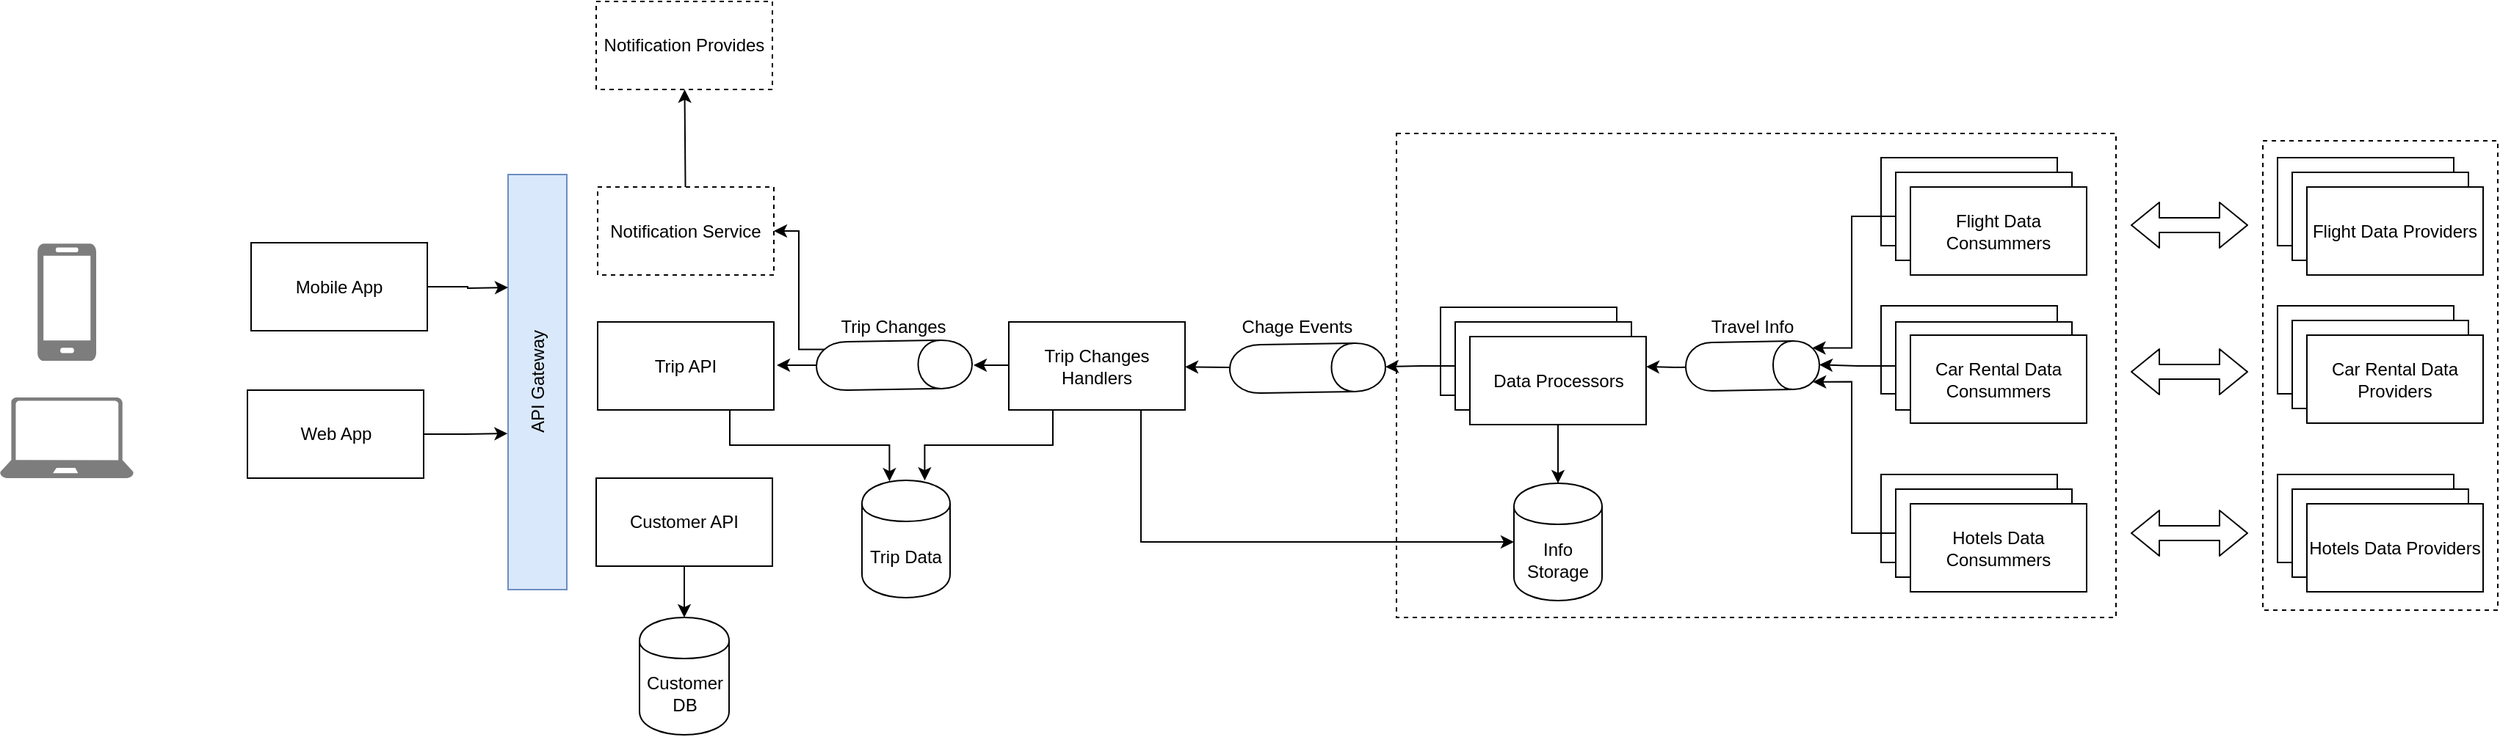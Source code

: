 <mxfile pages="1" version="11.2.4" type="github"><diagram id="xNXH8w6hd6gxe_-yVW4Q" name="Page-1"><mxGraphModel dx="1127" dy="653" grid="1" gridSize="10" guides="1" tooltips="1" connect="1" arrows="1" fold="1" page="1" pageScale="1" pageWidth="850" pageHeight="1100" math="0" shadow="0"><root><mxCell id="0"/><mxCell id="1" parent="0"/><mxCell id="ifQ66hsuGqBcpVfuYwg4-45" value="" style="endArrow=classic;html=1;" edge="1" parent="1"><mxGeometry width="50" height="50" relative="1" as="geometry"><mxPoint x="598" y="358" as="sourcePoint"/><mxPoint x="558" y="358" as="targetPoint"/></mxGeometry></mxCell><mxCell id="ifQ66hsuGqBcpVfuYwg4-43" value="" style="endArrow=classic;html=1;" edge="1" parent="1"><mxGeometry width="50" height="50" relative="1" as="geometry"><mxPoint x="722" y="358" as="sourcePoint"/><mxPoint x="692" y="358" as="targetPoint"/></mxGeometry></mxCell><mxCell id="ifQ66hsuGqBcpVfuYwg4-25" value="nd" style="rounded=0;whiteSpace=wrap;html=1;dashed=1;" vertex="1" parent="1"><mxGeometry x="980" y="200" width="490" height="330" as="geometry"/></mxCell><mxCell id="ifQ66hsuGqBcpVfuYwg4-24" value="" style="rounded=0;whiteSpace=wrap;html=1;dashed=1;" vertex="1" parent="1"><mxGeometry x="1570" y="205" width="160" height="320" as="geometry"/></mxCell><mxCell id="ifQ66hsuGqBcpVfuYwg4-38" style="edgeStyle=orthogonalEdgeStyle;rounded=0;orthogonalLoop=1;jettySize=auto;html=1;exitX=0.5;exitY=1;exitDx=0;exitDy=0;" edge="1" parent="1" source="t4FJQ2XaHqrF2Y2cfEET-1" target="t4FJQ2XaHqrF2Y2cfEET-10"><mxGeometry relative="1" as="geometry"><mxPoint x="624" y="720" as="targetPoint"/></mxGeometry></mxCell><mxCell id="t4FJQ2XaHqrF2Y2cfEET-1" value="Customer API" style="rounded=0;whiteSpace=wrap;html=1;movable=1;resizable=1;rotatable=1;deletable=1;editable=1;connectable=1;" parent="1" vertex="1"><mxGeometry x="435" y="435" width="120" height="60" as="geometry"/></mxCell><mxCell id="t4FJQ2XaHqrF2Y2cfEET-2" value="" style="whiteSpace=wrap;html=1;" parent="1" vertex="1"><mxGeometry x="1310" y="317.5" width="120" height="60" as="geometry"/></mxCell><mxCell id="t4FJQ2XaHqrF2Y2cfEET-4" value="API Gateway" style="whiteSpace=wrap;html=1;horizontal=0;fillColor=#dae8fc;strokeColor=#6c8ebf;" parent="1" vertex="1"><mxGeometry x="375" y="228" width="40" height="283" as="geometry"/></mxCell><mxCell id="ifQ66hsuGqBcpVfuYwg4-35" style="edgeStyle=orthogonalEdgeStyle;rounded=0;orthogonalLoop=1;jettySize=auto;html=1;exitX=0.75;exitY=1;exitDx=0;exitDy=0;entryX=0.312;entryY=0.008;entryDx=0;entryDy=0;entryPerimeter=0;" edge="1" parent="1" source="t4FJQ2XaHqrF2Y2cfEET-6" target="t4FJQ2XaHqrF2Y2cfEET-8"><mxGeometry relative="1" as="geometry"><mxPoint x="606" y="434" as="targetPoint"/></mxGeometry></mxCell><mxCell id="t4FJQ2XaHqrF2Y2cfEET-6" value="&lt;div&gt;Trip API&lt;/div&gt;" style="rounded=0;whiteSpace=wrap;html=1;movable=1;resizable=1;rotatable=1;deletable=1;editable=1;connectable=1;" parent="1" vertex="1"><mxGeometry x="436" y="328.5" width="120" height="60" as="geometry"/></mxCell><mxCell id="t4FJQ2XaHqrF2Y2cfEET-8" value="Trip Data" style="shape=cylinder;whiteSpace=wrap;html=1;boundedLbl=1;backgroundOutline=1;" parent="1" vertex="1"><mxGeometry x="616" y="436.5" width="60" height="80" as="geometry"/></mxCell><mxCell id="t4FJQ2XaHqrF2Y2cfEET-9" value="Info Storage" style="shape=cylinder;whiteSpace=wrap;html=1;boundedLbl=1;backgroundOutline=1;" parent="1" vertex="1"><mxGeometry x="1060" y="438.5" width="60" height="80" as="geometry"/></mxCell><mxCell id="t4FJQ2XaHqrF2Y2cfEET-10" value="&lt;div&gt;Customer&lt;/div&gt;&lt;div&gt;DB&lt;/div&gt;" style="shape=cylinder;whiteSpace=wrap;html=1;boundedLbl=1;backgroundOutline=1;" parent="1" vertex="1"><mxGeometry x="464.5" y="530" width="61" height="80" as="geometry"/></mxCell><mxCell id="ifQ66hsuGqBcpVfuYwg4-30" style="edgeStyle=orthogonalEdgeStyle;rounded=0;orthogonalLoop=1;jettySize=auto;html=1;" edge="1" parent="1"><mxGeometry relative="1" as="geometry"><mxPoint x="1190" y="359" as="sourcePoint"/><mxPoint x="1150" y="359" as="targetPoint"/></mxGeometry></mxCell><mxCell id="t4FJQ2XaHqrF2Y2cfEET-11" value="" style="shape=cylinder;whiteSpace=wrap;html=1;boundedLbl=1;backgroundOutline=1;rotation=89;" parent="1" vertex="1"><mxGeometry x="1206" y="313.0" width="33" height="91" as="geometry"/></mxCell><mxCell id="t4FJQ2XaHqrF2Y2cfEET-12" value="Flight Providers" style="whiteSpace=wrap;html=1;" parent="1" vertex="1"><mxGeometry x="1310" y="216.5" width="120" height="60" as="geometry"/></mxCell><mxCell id="t4FJQ2XaHqrF2Y2cfEET-13" value="" style="whiteSpace=wrap;html=1;" parent="1" vertex="1"><mxGeometry x="1310" y="432.5" width="120" height="60" as="geometry"/></mxCell><mxCell id="t4FJQ2XaHqrF2Y2cfEET-17" value="" style="pointerEvents=1;shadow=0;dashed=0;html=1;strokeColor=none;labelPosition=center;verticalLabelPosition=bottom;verticalAlign=top;align=center;shape=mxgraph.azure.laptop;fillColor=#7D7D7D;" parent="1" vertex="1"><mxGeometry x="29" y="380" width="91" height="55" as="geometry"/></mxCell><mxCell id="t4FJQ2XaHqrF2Y2cfEET-18" value="" style="pointerEvents=1;shadow=0;dashed=0;html=1;strokeColor=none;labelPosition=center;verticalLabelPosition=bottom;verticalAlign=top;align=center;shape=mxgraph.azure.mobile;fillColor=#7D7D7D;" parent="1" vertex="1"><mxGeometry x="54.5" y="275" width="40" height="80" as="geometry"/></mxCell><mxCell id="ifQ66hsuGqBcpVfuYwg4-27" style="edgeStyle=orthogonalEdgeStyle;rounded=0;orthogonalLoop=1;jettySize=auto;html=1;exitX=0;exitY=0.5;exitDx=0;exitDy=0;entryX=0.15;entryY=0.05;entryDx=0;entryDy=0;entryPerimeter=0;" edge="1" parent="1" source="t4FJQ2XaHqrF2Y2cfEET-21" target="t4FJQ2XaHqrF2Y2cfEET-11"><mxGeometry relative="1" as="geometry"><Array as="points"><mxPoint x="1290" y="256"/><mxPoint x="1290" y="346"/></Array></mxGeometry></mxCell><mxCell id="t4FJQ2XaHqrF2Y2cfEET-21" value="Flight Providers" style="whiteSpace=wrap;html=1;" parent="1" vertex="1"><mxGeometry x="1320" y="226.5" width="120" height="60" as="geometry"/></mxCell><mxCell id="t4FJQ2XaHqrF2Y2cfEET-22" value="Flight Data Consummers" style="whiteSpace=wrap;html=1;" parent="1" vertex="1"><mxGeometry x="1330" y="236.5" width="120" height="60" as="geometry"/></mxCell><mxCell id="ifQ66hsuGqBcpVfuYwg4-28" style="edgeStyle=orthogonalEdgeStyle;rounded=0;orthogonalLoop=1;jettySize=auto;html=1;exitX=0;exitY=0.5;exitDx=0;exitDy=0;entryX=0.5;entryY=0;entryDx=0;entryDy=0;" edge="1" parent="1" source="t4FJQ2XaHqrF2Y2cfEET-23" target="t4FJQ2XaHqrF2Y2cfEET-11"><mxGeometry relative="1" as="geometry"/></mxCell><mxCell id="t4FJQ2XaHqrF2Y2cfEET-23" value="" style="whiteSpace=wrap;html=1;" parent="1" vertex="1"><mxGeometry x="1320" y="328.5" width="120" height="60" as="geometry"/></mxCell><mxCell id="t4FJQ2XaHqrF2Y2cfEET-24" value="Car Rental Data Consummers" style="whiteSpace=wrap;html=1;" parent="1" vertex="1"><mxGeometry x="1330" y="337.5" width="120" height="60" as="geometry"/></mxCell><mxCell id="ifQ66hsuGqBcpVfuYwg4-29" style="edgeStyle=orthogonalEdgeStyle;rounded=0;orthogonalLoop=1;jettySize=auto;html=1;exitX=0;exitY=0.5;exitDx=0;exitDy=0;entryX=0.85;entryY=0.05;entryDx=0;entryDy=0;entryPerimeter=0;" edge="1" parent="1" source="t4FJQ2XaHqrF2Y2cfEET-25" target="t4FJQ2XaHqrF2Y2cfEET-11"><mxGeometry relative="1" as="geometry"><mxPoint x="1290" y="370" as="targetPoint"/><Array as="points"><mxPoint x="1290" y="472"/><mxPoint x="1290" y="370"/></Array></mxGeometry></mxCell><mxCell id="t4FJQ2XaHqrF2Y2cfEET-25" value="" style="whiteSpace=wrap;html=1;" parent="1" vertex="1"><mxGeometry x="1320" y="442.5" width="120" height="60" as="geometry"/></mxCell><mxCell id="t4FJQ2XaHqrF2Y2cfEET-26" value="Hotels Data Consummers" style="whiteSpace=wrap;html=1;" parent="1" vertex="1"><mxGeometry x="1330" y="452.5" width="120" height="60" as="geometry"/></mxCell><mxCell id="ifQ66hsuGqBcpVfuYwg4-1" value="" style="shape=flexArrow;endArrow=classic;startArrow=classic;html=1;" edge="1" parent="1"><mxGeometry width="50" height="50" relative="1" as="geometry"><mxPoint x="1480" y="262.5" as="sourcePoint"/><mxPoint x="1560" y="262.5" as="targetPoint"/></mxGeometry></mxCell><mxCell id="ifQ66hsuGqBcpVfuYwg4-5" value="" style="whiteSpace=wrap;html=1;" vertex="1" parent="1"><mxGeometry x="1580" y="317.5" width="120" height="60" as="geometry"/></mxCell><mxCell id="ifQ66hsuGqBcpVfuYwg4-6" value="Flight Providers" style="whiteSpace=wrap;html=1;" vertex="1" parent="1"><mxGeometry x="1580" y="216.5" width="120" height="60" as="geometry"/></mxCell><mxCell id="ifQ66hsuGqBcpVfuYwg4-7" value="" style="whiteSpace=wrap;html=1;" vertex="1" parent="1"><mxGeometry x="1580" y="432.5" width="120" height="60" as="geometry"/></mxCell><mxCell id="ifQ66hsuGqBcpVfuYwg4-8" value="Flight Providers" style="whiteSpace=wrap;html=1;" vertex="1" parent="1"><mxGeometry x="1590" y="226.5" width="120" height="60" as="geometry"/></mxCell><mxCell id="ifQ66hsuGqBcpVfuYwg4-9" value="Flight Data Providers" style="whiteSpace=wrap;html=1;" vertex="1" parent="1"><mxGeometry x="1600" y="236.5" width="120" height="60" as="geometry"/></mxCell><mxCell id="ifQ66hsuGqBcpVfuYwg4-10" value="" style="whiteSpace=wrap;html=1;" vertex="1" parent="1"><mxGeometry x="1590" y="327.5" width="120" height="60" as="geometry"/></mxCell><mxCell id="ifQ66hsuGqBcpVfuYwg4-11" value="Car Rental Data Providers" style="whiteSpace=wrap;html=1;" vertex="1" parent="1"><mxGeometry x="1600" y="337.5" width="120" height="60" as="geometry"/></mxCell><mxCell id="ifQ66hsuGqBcpVfuYwg4-12" value="" style="whiteSpace=wrap;html=1;" vertex="1" parent="1"><mxGeometry x="1590" y="442.5" width="120" height="60" as="geometry"/></mxCell><mxCell id="ifQ66hsuGqBcpVfuYwg4-13" value="Hotels Data Providers" style="whiteSpace=wrap;html=1;" vertex="1" parent="1"><mxGeometry x="1600" y="452.5" width="120" height="60" as="geometry"/></mxCell><mxCell id="ifQ66hsuGqBcpVfuYwg4-14" value="" style="shape=flexArrow;endArrow=classic;startArrow=classic;html=1;" edge="1" parent="1"><mxGeometry width="50" height="50" relative="1" as="geometry"><mxPoint x="1480" y="362.5" as="sourcePoint"/><mxPoint x="1560" y="362.5" as="targetPoint"/></mxGeometry></mxCell><mxCell id="ifQ66hsuGqBcpVfuYwg4-15" value="" style="shape=flexArrow;endArrow=classic;startArrow=classic;html=1;" edge="1" parent="1"><mxGeometry width="50" height="50" relative="1" as="geometry"><mxPoint x="1480" y="472.5" as="sourcePoint"/><mxPoint x="1560" y="472.5" as="targetPoint"/></mxGeometry></mxCell><mxCell id="ifQ66hsuGqBcpVfuYwg4-16" value="Flight Providers" style="whiteSpace=wrap;html=1;" vertex="1" parent="1"><mxGeometry x="1010" y="318.5" width="120" height="60" as="geometry"/></mxCell><mxCell id="ifQ66hsuGqBcpVfuYwg4-32" style="edgeStyle=orthogonalEdgeStyle;rounded=0;orthogonalLoop=1;jettySize=auto;html=1;exitX=0;exitY=0.5;exitDx=0;exitDy=0;entryX=0.5;entryY=0;entryDx=0;entryDy=0;" edge="1" parent="1" source="ifQ66hsuGqBcpVfuYwg4-17" target="ifQ66hsuGqBcpVfuYwg4-31"><mxGeometry relative="1" as="geometry"/></mxCell><mxCell id="ifQ66hsuGqBcpVfuYwg4-17" value="Flight Providers" style="whiteSpace=wrap;html=1;" vertex="1" parent="1"><mxGeometry x="1020" y="328.5" width="120" height="60" as="geometry"/></mxCell><mxCell id="ifQ66hsuGqBcpVfuYwg4-26" style="edgeStyle=orthogonalEdgeStyle;rounded=0;orthogonalLoop=1;jettySize=auto;html=1;exitX=0.5;exitY=1;exitDx=0;exitDy=0;" edge="1" parent="1" source="ifQ66hsuGqBcpVfuYwg4-18" target="t4FJQ2XaHqrF2Y2cfEET-9"><mxGeometry relative="1" as="geometry"/></mxCell><mxCell id="ifQ66hsuGqBcpVfuYwg4-18" value="Data Processors" style="html=1;" vertex="1" parent="1"><mxGeometry x="1030" y="338.5" width="120" height="60" as="geometry"/></mxCell><mxCell id="ifQ66hsuGqBcpVfuYwg4-23" style="edgeStyle=orthogonalEdgeStyle;rounded=0;orthogonalLoop=1;jettySize=auto;html=1;exitX=1;exitY=0.5;exitDx=0;exitDy=0;entryX=-0.008;entryY=0.624;entryDx=0;entryDy=0;entryPerimeter=0;" edge="1" parent="1" source="ifQ66hsuGqBcpVfuYwg4-19" target="t4FJQ2XaHqrF2Y2cfEET-4"><mxGeometry relative="1" as="geometry"/></mxCell><mxCell id="ifQ66hsuGqBcpVfuYwg4-19" value="Web App" style="rounded=0;whiteSpace=wrap;html=1;movable=1;resizable=1;rotatable=1;deletable=1;editable=1;connectable=1;" vertex="1" parent="1"><mxGeometry x="197.5" y="375" width="120" height="60" as="geometry"/></mxCell><mxCell id="ifQ66hsuGqBcpVfuYwg4-22" style="edgeStyle=orthogonalEdgeStyle;rounded=0;orthogonalLoop=1;jettySize=auto;html=1;exitX=1;exitY=0.5;exitDx=0;exitDy=0;" edge="1" parent="1" source="ifQ66hsuGqBcpVfuYwg4-20"><mxGeometry relative="1" as="geometry"><mxPoint x="375" y="305" as="targetPoint"/></mxGeometry></mxCell><mxCell id="ifQ66hsuGqBcpVfuYwg4-20" value="Mobile App" style="rounded=0;whiteSpace=wrap;html=1;movable=1;resizable=1;rotatable=1;deletable=1;editable=1;connectable=1;" vertex="1" parent="1"><mxGeometry x="200" y="274.5" width="120" height="60" as="geometry"/></mxCell><mxCell id="ifQ66hsuGqBcpVfuYwg4-51" value="" style="edgeStyle=none;rounded=0;orthogonalLoop=1;jettySize=auto;html=1;" edge="1" parent="1" source="ifQ66hsuGqBcpVfuYwg4-31" target="ifQ66hsuGqBcpVfuYwg4-33"><mxGeometry relative="1" as="geometry"/></mxCell><mxCell id="ifQ66hsuGqBcpVfuYwg4-31" value="" style="shape=cylinder;whiteSpace=wrap;html=1;boundedLbl=1;backgroundOutline=1;rotation=89;" vertex="1" parent="1"><mxGeometry x="903" y="307" width="33" height="106" as="geometry"/></mxCell><mxCell id="ifQ66hsuGqBcpVfuYwg4-34" style="edgeStyle=orthogonalEdgeStyle;rounded=0;orthogonalLoop=1;jettySize=auto;html=1;exitX=0.25;exitY=1;exitDx=0;exitDy=0;entryX=0.712;entryY=0.001;entryDx=0;entryDy=0;entryPerimeter=0;" edge="1" parent="1" source="ifQ66hsuGqBcpVfuYwg4-33" target="t4FJQ2XaHqrF2Y2cfEET-8"><mxGeometry relative="1" as="geometry"><mxPoint x="656" y="441" as="targetPoint"/></mxGeometry></mxCell><mxCell id="ifQ66hsuGqBcpVfuYwg4-37" style="edgeStyle=orthogonalEdgeStyle;rounded=0;orthogonalLoop=1;jettySize=auto;html=1;exitX=0.75;exitY=1;exitDx=0;exitDy=0;entryX=0;entryY=0.5;entryDx=0;entryDy=0;" edge="1" parent="1" source="ifQ66hsuGqBcpVfuYwg4-33" target="t4FJQ2XaHqrF2Y2cfEET-9"><mxGeometry relative="1" as="geometry"/></mxCell><mxCell id="ifQ66hsuGqBcpVfuYwg4-33" value="Trip Changes Handlers" style="rounded=0;whiteSpace=wrap;html=1;movable=1;resizable=1;rotatable=1;deletable=1;editable=1;connectable=1;" vertex="1" parent="1"><mxGeometry x="716" y="328.5" width="120" height="60" as="geometry"/></mxCell><mxCell id="ifQ66hsuGqBcpVfuYwg4-39" value="&lt;div&gt;Chage Events&lt;br&gt;&lt;/div&gt;" style="text;html=1;strokeColor=none;fillColor=none;align=center;verticalAlign=middle;whiteSpace=wrap;rounded=0;dashed=1;" vertex="1" parent="1"><mxGeometry x="866" y="322" width="93" height="20" as="geometry"/></mxCell><mxCell id="ifQ66hsuGqBcpVfuYwg4-54" style="edgeStyle=elbowEdgeStyle;rounded=0;orthogonalLoop=1;jettySize=auto;html=1;exitX=0.15;exitY=0.95;exitDx=0;exitDy=0;exitPerimeter=0;entryX=1;entryY=0.5;entryDx=0;entryDy=0;" edge="1" parent="1" source="ifQ66hsuGqBcpVfuYwg4-40" target="ifQ66hsuGqBcpVfuYwg4-48"><mxGeometry relative="1" as="geometry"/></mxCell><mxCell id="ifQ66hsuGqBcpVfuYwg4-40" value="" style="shape=cylinder;whiteSpace=wrap;html=1;boundedLbl=1;backgroundOutline=1;rotation=89;" vertex="1" parent="1"><mxGeometry x="621.5" y="305" width="33" height="106" as="geometry"/></mxCell><mxCell id="ifQ66hsuGqBcpVfuYwg4-46" value="Trip Changes" style="text;html=1;strokeColor=none;fillColor=none;align=center;verticalAlign=middle;whiteSpace=wrap;rounded=0;dashed=1;" vertex="1" parent="1"><mxGeometry x="591" y="322" width="93" height="20" as="geometry"/></mxCell><mxCell id="ifQ66hsuGqBcpVfuYwg4-53" value="" style="edgeStyle=none;rounded=0;orthogonalLoop=1;jettySize=auto;html=1;" edge="1" parent="1" source="ifQ66hsuGqBcpVfuYwg4-48" target="ifQ66hsuGqBcpVfuYwg4-52"><mxGeometry relative="1" as="geometry"/></mxCell><mxCell id="ifQ66hsuGqBcpVfuYwg4-48" value="Notification Service" style="rounded=0;whiteSpace=wrap;html=1;movable=1;resizable=1;rotatable=1;deletable=1;editable=1;connectable=1;dashed=1;" vertex="1" parent="1"><mxGeometry x="436" y="236.5" width="120" height="60" as="geometry"/></mxCell><mxCell id="ifQ66hsuGqBcpVfuYwg4-52" value="Notification Provides" style="rounded=0;whiteSpace=wrap;html=1;dashed=1;" vertex="1" parent="1"><mxGeometry x="435" y="110" width="120" height="60" as="geometry"/></mxCell><mxCell id="ifQ66hsuGqBcpVfuYwg4-55" value="Travel Info" style="text;html=1;strokeColor=none;fillColor=none;align=center;verticalAlign=middle;whiteSpace=wrap;rounded=0;dashed=1;" vertex="1" parent="1"><mxGeometry x="1176" y="322" width="93" height="20" as="geometry"/></mxCell></root></mxGraphModel></diagram></mxfile>